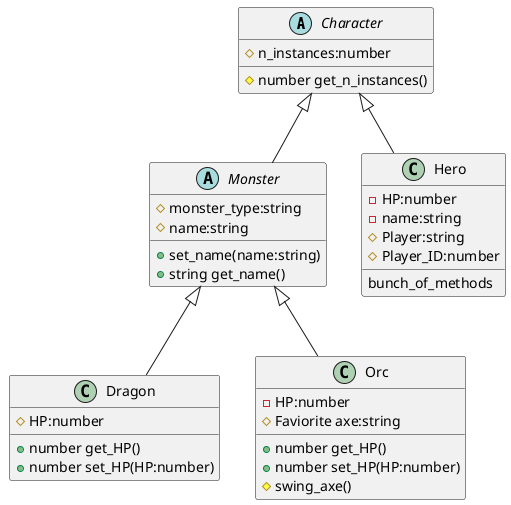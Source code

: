 @startuml
!theme _none_
abstract Class Character{
    #n_instances:number
    #number get_n_instances()
    } 
abstract Class Monster{
    #monster_type:string
    #name:string
    +set_name(name:string)
    +string get_name()
} 
Class Dragon{
    #HP:number
    +number get_HP()
    +number set_HP(HP:number)
} 
Class Orc{
    -HP:number
    #Faviorite axe:string

    +number get_HP()
    +number set_HP(HP:number)
    #swing_axe()
}
Class Hero{
    -HP:number
    -name:string
    #Player:string
    #Player_ID:number
    {method}bunch_of_methods

}
Character <|-- Monster
Character <|-- Hero
Monster <|-- Dragon
Monster <|-- Orc
@enduml